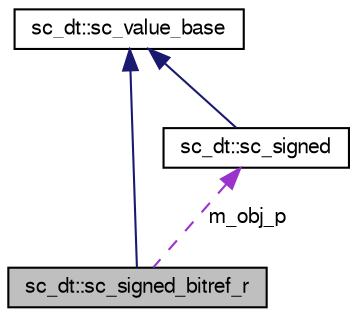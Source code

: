 digraph "sc_dt::sc_signed_bitref_r"
{
  edge [fontname="FreeSans",fontsize="10",labelfontname="FreeSans",labelfontsize="10"];
  node [fontname="FreeSans",fontsize="10",shape=record];
  Node3 [label="sc_dt::sc_signed_bitref_r",height=0.2,width=0.4,color="black", fillcolor="grey75", style="filled", fontcolor="black"];
  Node4 -> Node3 [dir="back",color="midnightblue",fontsize="10",style="solid",fontname="FreeSans"];
  Node4 [label="sc_dt::sc_value_base",height=0.2,width=0.4,color="black", fillcolor="white", style="filled",URL="$a01772.html"];
  Node5 -> Node3 [dir="back",color="darkorchid3",fontsize="10",style="dashed",label=" m_obj_p" ,fontname="FreeSans"];
  Node5 [label="sc_dt::sc_signed",height=0.2,width=0.4,color="black", fillcolor="white", style="filled",URL="$a01716.html"];
  Node4 -> Node5 [dir="back",color="midnightblue",fontsize="10",style="solid",fontname="FreeSans"];
}
